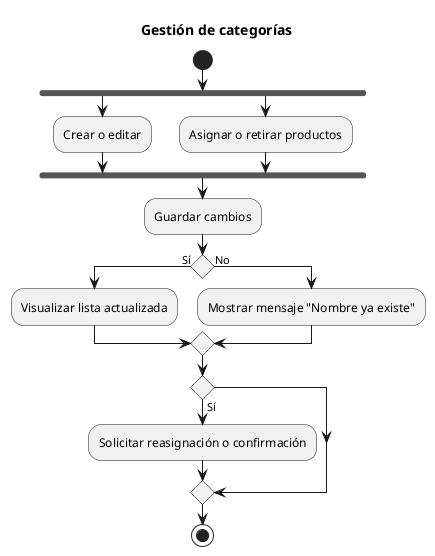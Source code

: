 @startuml CU06_GestionCategorias_Simple
title: Gestión de categorías

|Usuario|
start

fork
  :Crear o editar;
fork again
  :Asignar o retirar productos;
end fork

:Guardar cambios;

if () then (Sí)
  :Visualizar lista actualizada;
else (No)
  :Mostrar mensaje "Nombre ya existe";
endif

if () then (Sí)
  :Solicitar reasignación o confirmación;
endif

stop
@enduml